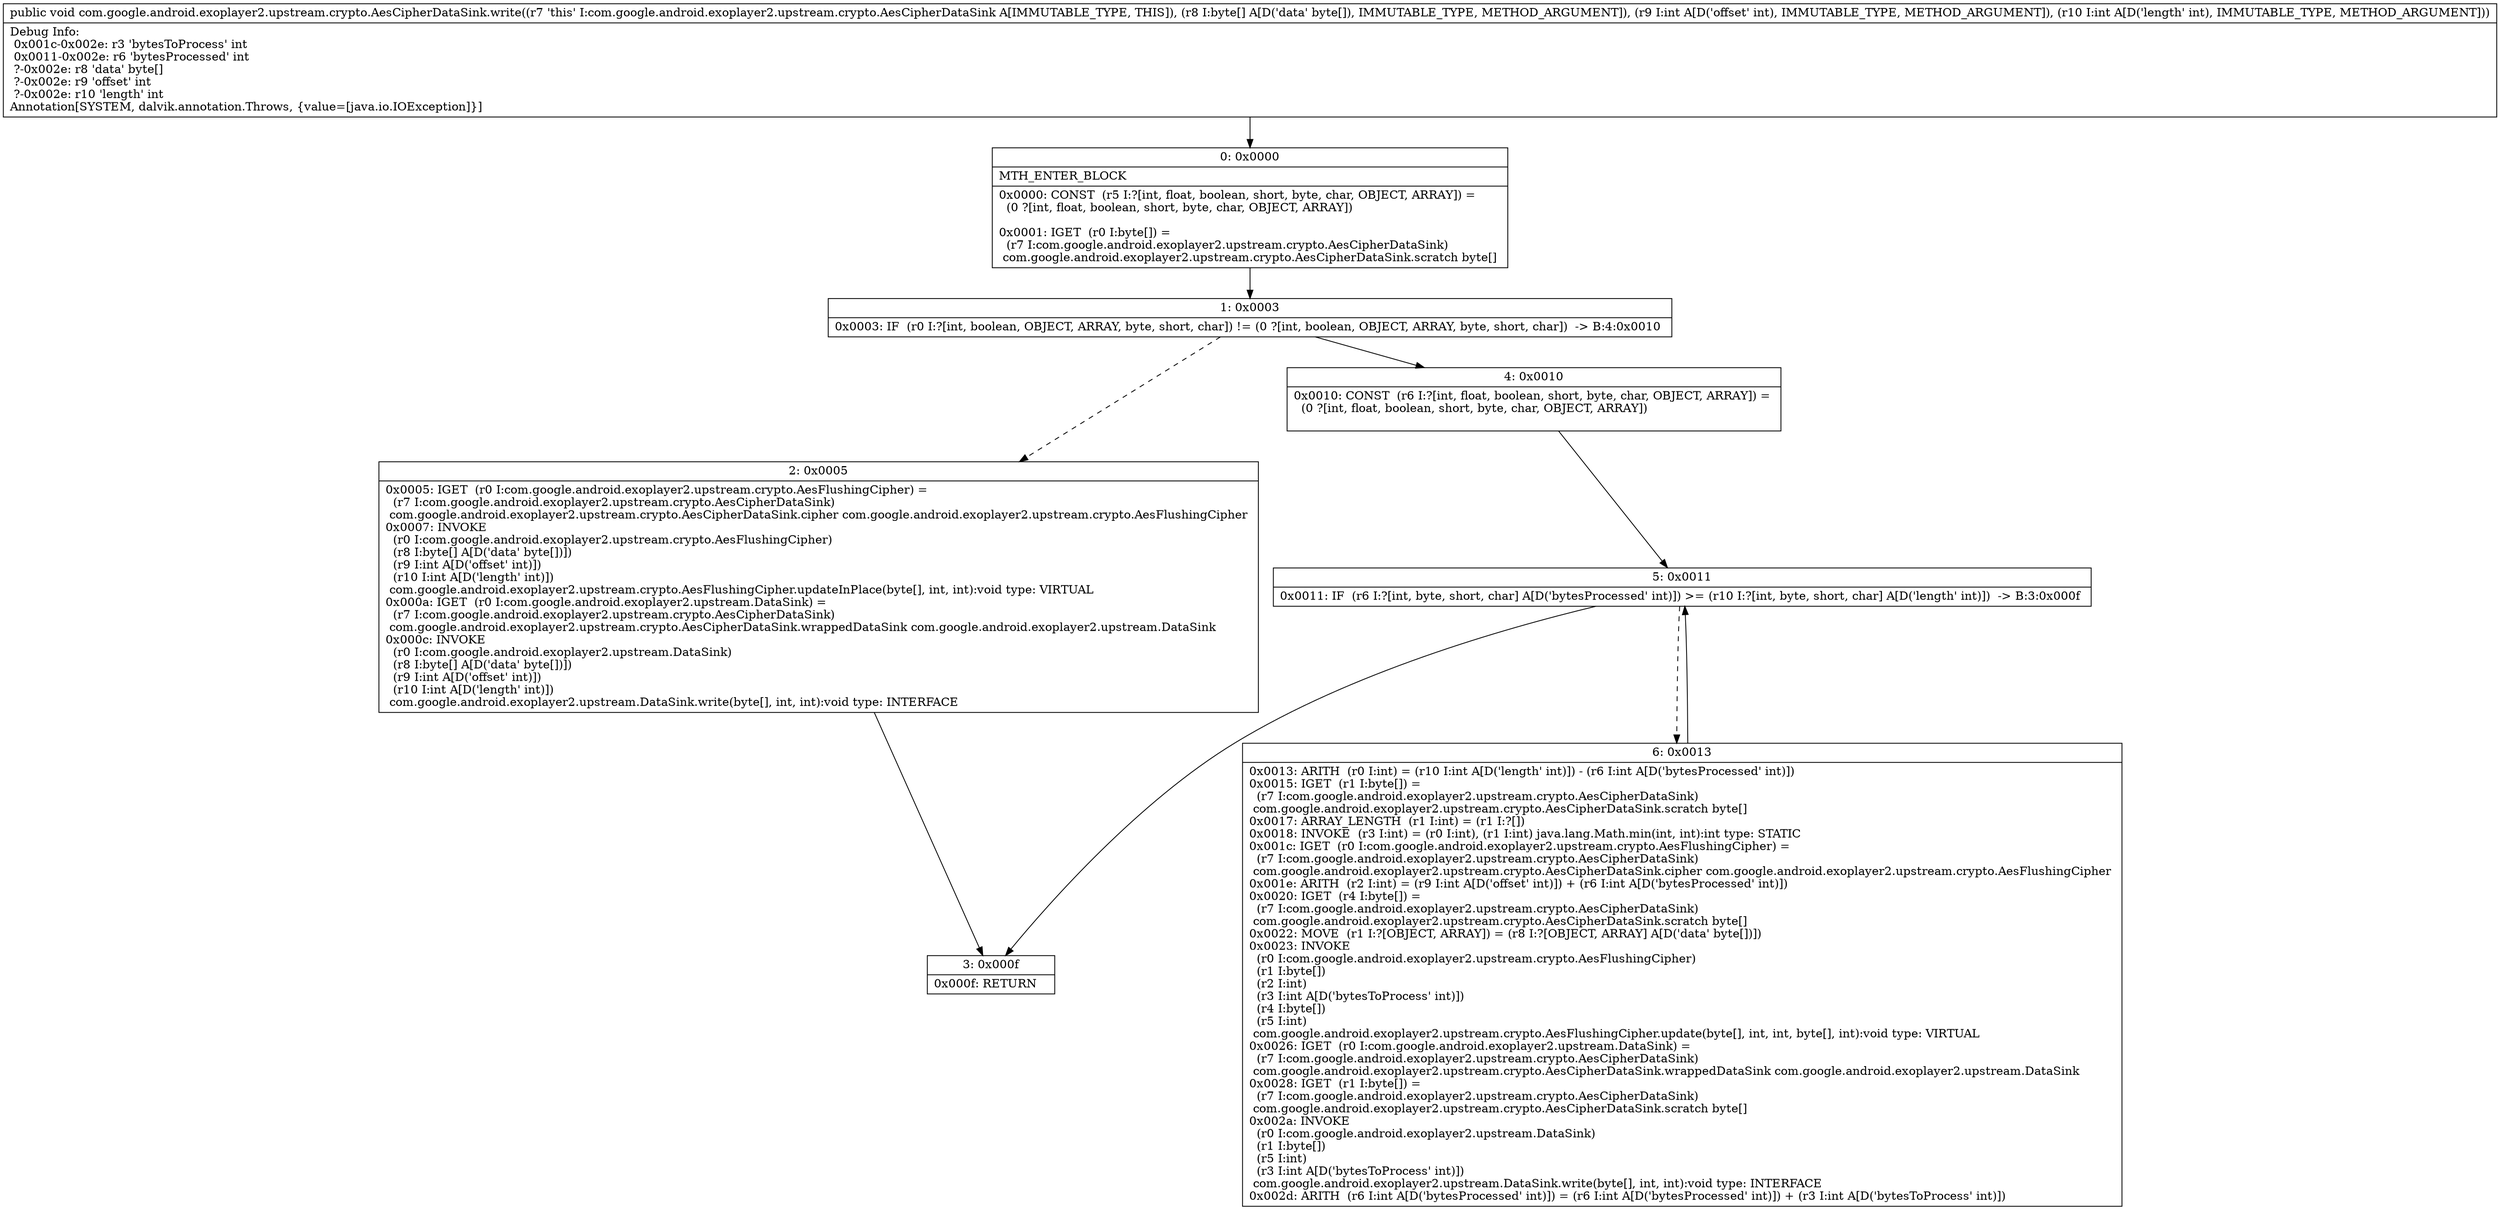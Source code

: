 digraph "CFG forcom.google.android.exoplayer2.upstream.crypto.AesCipherDataSink.write([BII)V" {
Node_0 [shape=record,label="{0\:\ 0x0000|MTH_ENTER_BLOCK\l|0x0000: CONST  (r5 I:?[int, float, boolean, short, byte, char, OBJECT, ARRAY]) = \l  (0 ?[int, float, boolean, short, byte, char, OBJECT, ARRAY])\l \l0x0001: IGET  (r0 I:byte[]) = \l  (r7 I:com.google.android.exoplayer2.upstream.crypto.AesCipherDataSink)\l com.google.android.exoplayer2.upstream.crypto.AesCipherDataSink.scratch byte[] \l}"];
Node_1 [shape=record,label="{1\:\ 0x0003|0x0003: IF  (r0 I:?[int, boolean, OBJECT, ARRAY, byte, short, char]) != (0 ?[int, boolean, OBJECT, ARRAY, byte, short, char])  \-\> B:4:0x0010 \l}"];
Node_2 [shape=record,label="{2\:\ 0x0005|0x0005: IGET  (r0 I:com.google.android.exoplayer2.upstream.crypto.AesFlushingCipher) = \l  (r7 I:com.google.android.exoplayer2.upstream.crypto.AesCipherDataSink)\l com.google.android.exoplayer2.upstream.crypto.AesCipherDataSink.cipher com.google.android.exoplayer2.upstream.crypto.AesFlushingCipher \l0x0007: INVOKE  \l  (r0 I:com.google.android.exoplayer2.upstream.crypto.AesFlushingCipher)\l  (r8 I:byte[] A[D('data' byte[])])\l  (r9 I:int A[D('offset' int)])\l  (r10 I:int A[D('length' int)])\l com.google.android.exoplayer2.upstream.crypto.AesFlushingCipher.updateInPlace(byte[], int, int):void type: VIRTUAL \l0x000a: IGET  (r0 I:com.google.android.exoplayer2.upstream.DataSink) = \l  (r7 I:com.google.android.exoplayer2.upstream.crypto.AesCipherDataSink)\l com.google.android.exoplayer2.upstream.crypto.AesCipherDataSink.wrappedDataSink com.google.android.exoplayer2.upstream.DataSink \l0x000c: INVOKE  \l  (r0 I:com.google.android.exoplayer2.upstream.DataSink)\l  (r8 I:byte[] A[D('data' byte[])])\l  (r9 I:int A[D('offset' int)])\l  (r10 I:int A[D('length' int)])\l com.google.android.exoplayer2.upstream.DataSink.write(byte[], int, int):void type: INTERFACE \l}"];
Node_3 [shape=record,label="{3\:\ 0x000f|0x000f: RETURN   \l}"];
Node_4 [shape=record,label="{4\:\ 0x0010|0x0010: CONST  (r6 I:?[int, float, boolean, short, byte, char, OBJECT, ARRAY]) = \l  (0 ?[int, float, boolean, short, byte, char, OBJECT, ARRAY])\l \l}"];
Node_5 [shape=record,label="{5\:\ 0x0011|0x0011: IF  (r6 I:?[int, byte, short, char] A[D('bytesProcessed' int)]) \>= (r10 I:?[int, byte, short, char] A[D('length' int)])  \-\> B:3:0x000f \l}"];
Node_6 [shape=record,label="{6\:\ 0x0013|0x0013: ARITH  (r0 I:int) = (r10 I:int A[D('length' int)]) \- (r6 I:int A[D('bytesProcessed' int)]) \l0x0015: IGET  (r1 I:byte[]) = \l  (r7 I:com.google.android.exoplayer2.upstream.crypto.AesCipherDataSink)\l com.google.android.exoplayer2.upstream.crypto.AesCipherDataSink.scratch byte[] \l0x0017: ARRAY_LENGTH  (r1 I:int) = (r1 I:?[]) \l0x0018: INVOKE  (r3 I:int) = (r0 I:int), (r1 I:int) java.lang.Math.min(int, int):int type: STATIC \l0x001c: IGET  (r0 I:com.google.android.exoplayer2.upstream.crypto.AesFlushingCipher) = \l  (r7 I:com.google.android.exoplayer2.upstream.crypto.AesCipherDataSink)\l com.google.android.exoplayer2.upstream.crypto.AesCipherDataSink.cipher com.google.android.exoplayer2.upstream.crypto.AesFlushingCipher \l0x001e: ARITH  (r2 I:int) = (r9 I:int A[D('offset' int)]) + (r6 I:int A[D('bytesProcessed' int)]) \l0x0020: IGET  (r4 I:byte[]) = \l  (r7 I:com.google.android.exoplayer2.upstream.crypto.AesCipherDataSink)\l com.google.android.exoplayer2.upstream.crypto.AesCipherDataSink.scratch byte[] \l0x0022: MOVE  (r1 I:?[OBJECT, ARRAY]) = (r8 I:?[OBJECT, ARRAY] A[D('data' byte[])]) \l0x0023: INVOKE  \l  (r0 I:com.google.android.exoplayer2.upstream.crypto.AesFlushingCipher)\l  (r1 I:byte[])\l  (r2 I:int)\l  (r3 I:int A[D('bytesToProcess' int)])\l  (r4 I:byte[])\l  (r5 I:int)\l com.google.android.exoplayer2.upstream.crypto.AesFlushingCipher.update(byte[], int, int, byte[], int):void type: VIRTUAL \l0x0026: IGET  (r0 I:com.google.android.exoplayer2.upstream.DataSink) = \l  (r7 I:com.google.android.exoplayer2.upstream.crypto.AesCipherDataSink)\l com.google.android.exoplayer2.upstream.crypto.AesCipherDataSink.wrappedDataSink com.google.android.exoplayer2.upstream.DataSink \l0x0028: IGET  (r1 I:byte[]) = \l  (r7 I:com.google.android.exoplayer2.upstream.crypto.AesCipherDataSink)\l com.google.android.exoplayer2.upstream.crypto.AesCipherDataSink.scratch byte[] \l0x002a: INVOKE  \l  (r0 I:com.google.android.exoplayer2.upstream.DataSink)\l  (r1 I:byte[])\l  (r5 I:int)\l  (r3 I:int A[D('bytesToProcess' int)])\l com.google.android.exoplayer2.upstream.DataSink.write(byte[], int, int):void type: INTERFACE \l0x002d: ARITH  (r6 I:int A[D('bytesProcessed' int)]) = (r6 I:int A[D('bytesProcessed' int)]) + (r3 I:int A[D('bytesToProcess' int)]) \l}"];
MethodNode[shape=record,label="{public void com.google.android.exoplayer2.upstream.crypto.AesCipherDataSink.write((r7 'this' I:com.google.android.exoplayer2.upstream.crypto.AesCipherDataSink A[IMMUTABLE_TYPE, THIS]), (r8 I:byte[] A[D('data' byte[]), IMMUTABLE_TYPE, METHOD_ARGUMENT]), (r9 I:int A[D('offset' int), IMMUTABLE_TYPE, METHOD_ARGUMENT]), (r10 I:int A[D('length' int), IMMUTABLE_TYPE, METHOD_ARGUMENT]))  | Debug Info:\l  0x001c\-0x002e: r3 'bytesToProcess' int\l  0x0011\-0x002e: r6 'bytesProcessed' int\l  ?\-0x002e: r8 'data' byte[]\l  ?\-0x002e: r9 'offset' int\l  ?\-0x002e: r10 'length' int\lAnnotation[SYSTEM, dalvik.annotation.Throws, \{value=[java.io.IOException]\}]\l}"];
MethodNode -> Node_0;
Node_0 -> Node_1;
Node_1 -> Node_2[style=dashed];
Node_1 -> Node_4;
Node_2 -> Node_3;
Node_4 -> Node_5;
Node_5 -> Node_3;
Node_5 -> Node_6[style=dashed];
Node_6 -> Node_5;
}

